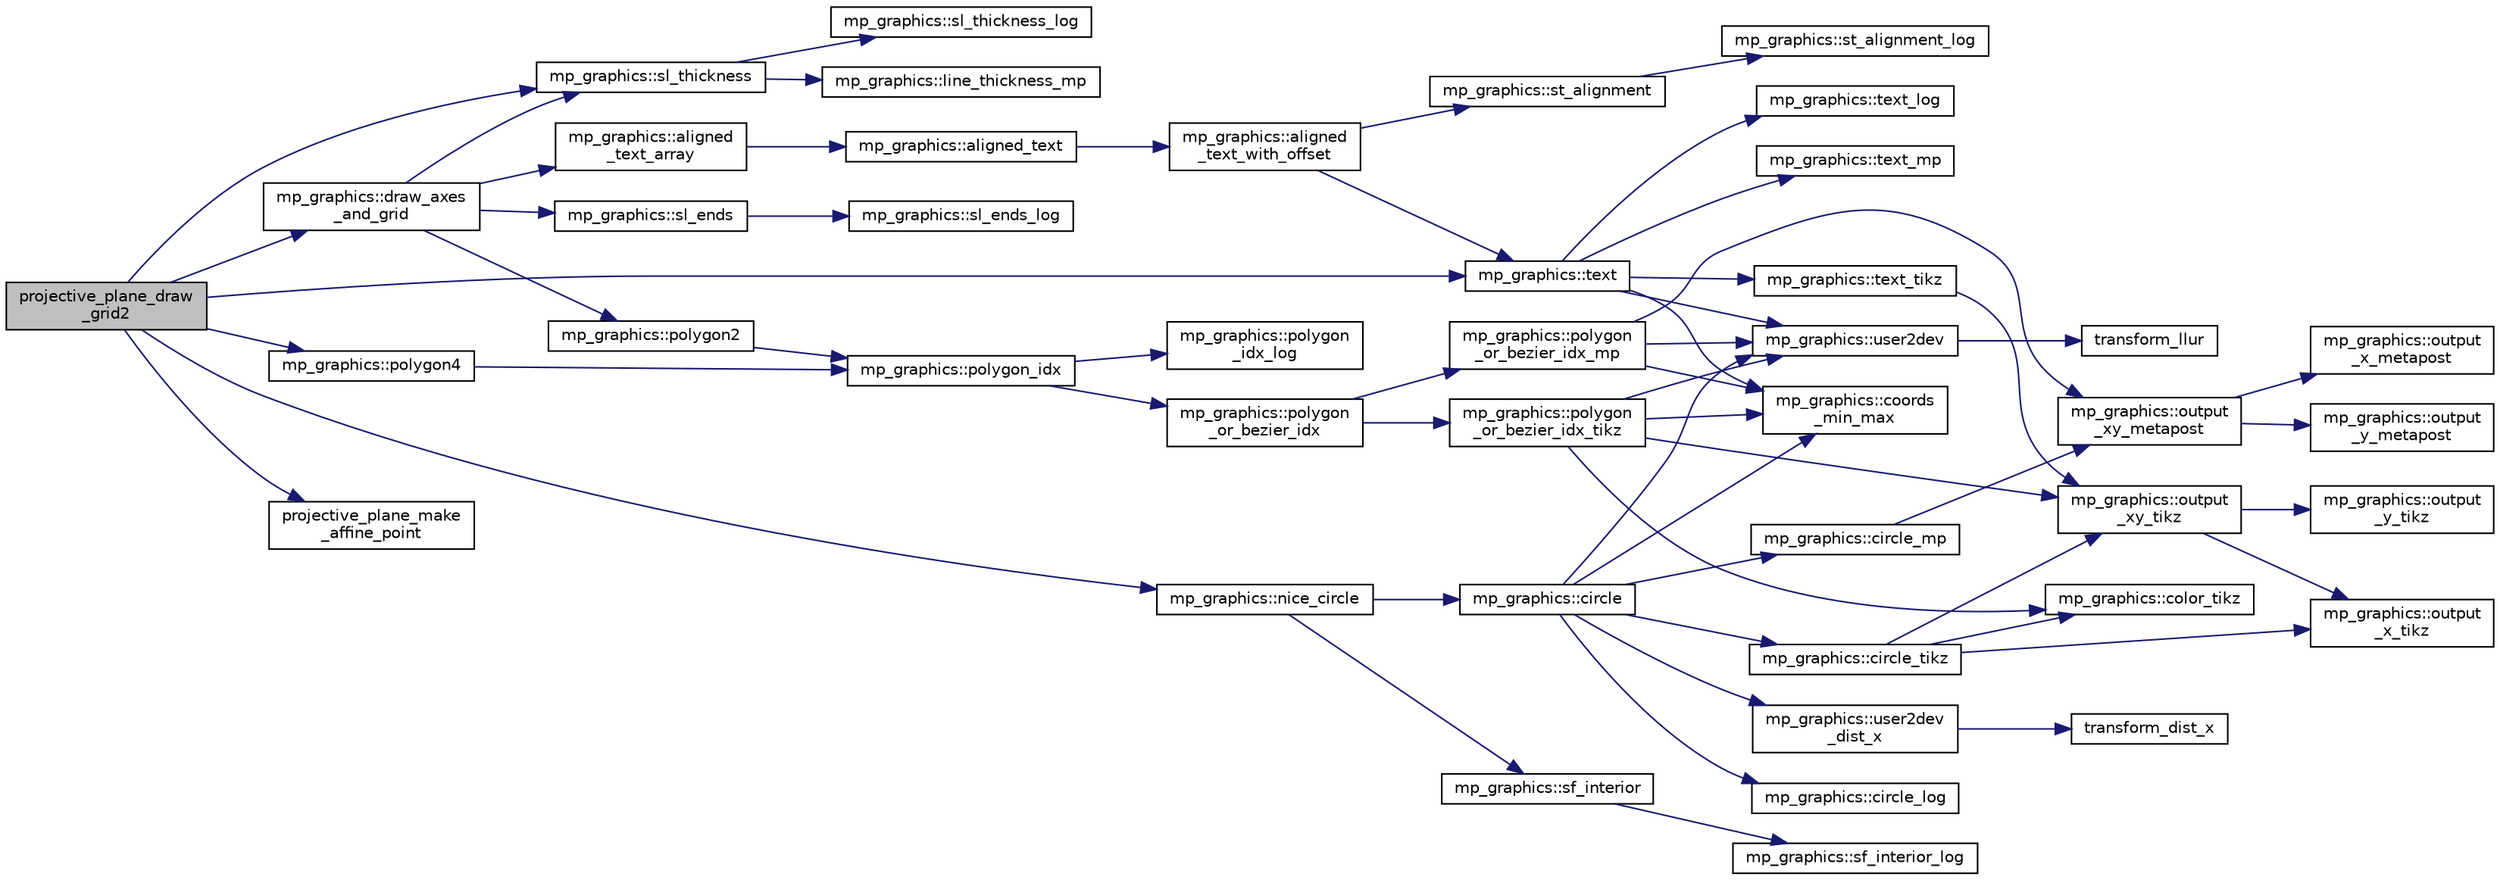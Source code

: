 digraph "projective_plane_draw_grid2"
{
  edge [fontname="Helvetica",fontsize="10",labelfontname="Helvetica",labelfontsize="10"];
  node [fontname="Helvetica",fontsize="10",shape=record];
  rankdir="LR";
  Node611 [label="projective_plane_draw\l_grid2",height=0.2,width=0.4,color="black", fillcolor="grey75", style="filled", fontcolor="black"];
  Node611 -> Node612 [color="midnightblue",fontsize="10",style="solid",fontname="Helvetica"];
  Node612 [label="mp_graphics::draw_axes\l_and_grid",height=0.2,width=0.4,color="black", fillcolor="white", style="filled",URL="$da/d2c/classmp__graphics.html#a50758b934912d486ff6e5fcbef74a1d0"];
  Node612 -> Node613 [color="midnightblue",fontsize="10",style="solid",fontname="Helvetica"];
  Node613 [label="mp_graphics::sl_thickness",height=0.2,width=0.4,color="black", fillcolor="white", style="filled",URL="$da/d2c/classmp__graphics.html#ac409a4e038d93b57dc977ceb3259e850"];
  Node613 -> Node614 [color="midnightblue",fontsize="10",style="solid",fontname="Helvetica"];
  Node614 [label="mp_graphics::line_thickness_mp",height=0.2,width=0.4,color="black", fillcolor="white", style="filled",URL="$da/d2c/classmp__graphics.html#ada686670b0e5c358f58c30b554822010"];
  Node613 -> Node615 [color="midnightblue",fontsize="10",style="solid",fontname="Helvetica"];
  Node615 [label="mp_graphics::sl_thickness_log",height=0.2,width=0.4,color="black", fillcolor="white", style="filled",URL="$da/d2c/classmp__graphics.html#a3356cadbf9e1ae81ae353c4014d5590a"];
  Node612 -> Node616 [color="midnightblue",fontsize="10",style="solid",fontname="Helvetica"];
  Node616 [label="mp_graphics::sl_ends",height=0.2,width=0.4,color="black", fillcolor="white", style="filled",URL="$da/d2c/classmp__graphics.html#a555d8a360035bd043aedba1563107551"];
  Node616 -> Node617 [color="midnightblue",fontsize="10",style="solid",fontname="Helvetica"];
  Node617 [label="mp_graphics::sl_ends_log",height=0.2,width=0.4,color="black", fillcolor="white", style="filled",URL="$da/d2c/classmp__graphics.html#af3c7852b230527041002aac41b8481fd"];
  Node612 -> Node618 [color="midnightblue",fontsize="10",style="solid",fontname="Helvetica"];
  Node618 [label="mp_graphics::polygon2",height=0.2,width=0.4,color="black", fillcolor="white", style="filled",URL="$da/d2c/classmp__graphics.html#ad4052be9dec4eeef879dcc8ca6d85d71"];
  Node618 -> Node619 [color="midnightblue",fontsize="10",style="solid",fontname="Helvetica"];
  Node619 [label="mp_graphics::polygon_idx",height=0.2,width=0.4,color="black", fillcolor="white", style="filled",URL="$da/d2c/classmp__graphics.html#a60729a478cad572ccb9df00b0f5988df"];
  Node619 -> Node620 [color="midnightblue",fontsize="10",style="solid",fontname="Helvetica"];
  Node620 [label="mp_graphics::polygon\l_idx_log",height=0.2,width=0.4,color="black", fillcolor="white", style="filled",URL="$da/d2c/classmp__graphics.html#aef990b1a5e84f4781ff613ce48fafe83"];
  Node619 -> Node621 [color="midnightblue",fontsize="10",style="solid",fontname="Helvetica"];
  Node621 [label="mp_graphics::polygon\l_or_bezier_idx",height=0.2,width=0.4,color="black", fillcolor="white", style="filled",URL="$da/d2c/classmp__graphics.html#ac67f20507b7b4f592e9ed90aaa1f472a"];
  Node621 -> Node622 [color="midnightblue",fontsize="10",style="solid",fontname="Helvetica"];
  Node622 [label="mp_graphics::polygon\l_or_bezier_idx_mp",height=0.2,width=0.4,color="black", fillcolor="white", style="filled",URL="$da/d2c/classmp__graphics.html#ac1c736f6c02abd6df696eb949c3513ac"];
  Node622 -> Node623 [color="midnightblue",fontsize="10",style="solid",fontname="Helvetica"];
  Node623 [label="mp_graphics::coords\l_min_max",height=0.2,width=0.4,color="black", fillcolor="white", style="filled",URL="$da/d2c/classmp__graphics.html#afa0af74da2afd1d00b2eeb5e25b4f596"];
  Node622 -> Node624 [color="midnightblue",fontsize="10",style="solid",fontname="Helvetica"];
  Node624 [label="mp_graphics::user2dev",height=0.2,width=0.4,color="black", fillcolor="white", style="filled",URL="$da/d2c/classmp__graphics.html#af087f5f4b08c72f67f5e35cc312070fb"];
  Node624 -> Node625 [color="midnightblue",fontsize="10",style="solid",fontname="Helvetica"];
  Node625 [label="transform_llur",height=0.2,width=0.4,color="black", fillcolor="white", style="filled",URL="$d9/d29/draw_8_c.html#af38b139f64e19404b9a944c7188d4aff"];
  Node622 -> Node626 [color="midnightblue",fontsize="10",style="solid",fontname="Helvetica"];
  Node626 [label="mp_graphics::output\l_xy_metapost",height=0.2,width=0.4,color="black", fillcolor="white", style="filled",URL="$da/d2c/classmp__graphics.html#a564e7d2700489eed72ea865b3acc14db"];
  Node626 -> Node627 [color="midnightblue",fontsize="10",style="solid",fontname="Helvetica"];
  Node627 [label="mp_graphics::output\l_x_metapost",height=0.2,width=0.4,color="black", fillcolor="white", style="filled",URL="$da/d2c/classmp__graphics.html#aee38beb59e940946cbb575cde90b9cfe"];
  Node626 -> Node628 [color="midnightblue",fontsize="10",style="solid",fontname="Helvetica"];
  Node628 [label="mp_graphics::output\l_y_metapost",height=0.2,width=0.4,color="black", fillcolor="white", style="filled",URL="$da/d2c/classmp__graphics.html#a41c9d8463dc57fa97bb9a1e0577980b6"];
  Node621 -> Node629 [color="midnightblue",fontsize="10",style="solid",fontname="Helvetica"];
  Node629 [label="mp_graphics::polygon\l_or_bezier_idx_tikz",height=0.2,width=0.4,color="black", fillcolor="white", style="filled",URL="$da/d2c/classmp__graphics.html#ae266ecef91f4cd8a6fd4054b17354370"];
  Node629 -> Node630 [color="midnightblue",fontsize="10",style="solid",fontname="Helvetica"];
  Node630 [label="mp_graphics::color_tikz",height=0.2,width=0.4,color="black", fillcolor="white", style="filled",URL="$da/d2c/classmp__graphics.html#a55d0835caab08eaf3e409096bbb91d63"];
  Node629 -> Node623 [color="midnightblue",fontsize="10",style="solid",fontname="Helvetica"];
  Node629 -> Node624 [color="midnightblue",fontsize="10",style="solid",fontname="Helvetica"];
  Node629 -> Node631 [color="midnightblue",fontsize="10",style="solid",fontname="Helvetica"];
  Node631 [label="mp_graphics::output\l_xy_tikz",height=0.2,width=0.4,color="black", fillcolor="white", style="filled",URL="$da/d2c/classmp__graphics.html#a640800bc67fec9ed441b27c71461e9c6"];
  Node631 -> Node632 [color="midnightblue",fontsize="10",style="solid",fontname="Helvetica"];
  Node632 [label="mp_graphics::output\l_x_tikz",height=0.2,width=0.4,color="black", fillcolor="white", style="filled",URL="$da/d2c/classmp__graphics.html#a311d4fb1c32d1eb0faeee055bb8badee"];
  Node631 -> Node633 [color="midnightblue",fontsize="10",style="solid",fontname="Helvetica"];
  Node633 [label="mp_graphics::output\l_y_tikz",height=0.2,width=0.4,color="black", fillcolor="white", style="filled",URL="$da/d2c/classmp__graphics.html#a0d6bddb89b4c58c82aa124dd003dda08"];
  Node612 -> Node634 [color="midnightblue",fontsize="10",style="solid",fontname="Helvetica"];
  Node634 [label="mp_graphics::aligned\l_text_array",height=0.2,width=0.4,color="black", fillcolor="white", style="filled",URL="$da/d2c/classmp__graphics.html#a19f2bd68d1090f43bb7b6567ad81b6b4"];
  Node634 -> Node635 [color="midnightblue",fontsize="10",style="solid",fontname="Helvetica"];
  Node635 [label="mp_graphics::aligned_text",height=0.2,width=0.4,color="black", fillcolor="white", style="filled",URL="$da/d2c/classmp__graphics.html#a52ca0d0e39640fe15c6a8bd8633c9e5a"];
  Node635 -> Node636 [color="midnightblue",fontsize="10",style="solid",fontname="Helvetica"];
  Node636 [label="mp_graphics::aligned\l_text_with_offset",height=0.2,width=0.4,color="black", fillcolor="white", style="filled",URL="$da/d2c/classmp__graphics.html#a3b5a8558ee721bd8b9ed36e732317679"];
  Node636 -> Node637 [color="midnightblue",fontsize="10",style="solid",fontname="Helvetica"];
  Node637 [label="mp_graphics::st_alignment",height=0.2,width=0.4,color="black", fillcolor="white", style="filled",URL="$da/d2c/classmp__graphics.html#ab897ac847368de2da4296c7f159cc5f9"];
  Node637 -> Node638 [color="midnightblue",fontsize="10",style="solid",fontname="Helvetica"];
  Node638 [label="mp_graphics::st_alignment_log",height=0.2,width=0.4,color="black", fillcolor="white", style="filled",URL="$da/d2c/classmp__graphics.html#a9f7aa1c186791f69881ddbf590835f3e"];
  Node636 -> Node639 [color="midnightblue",fontsize="10",style="solid",fontname="Helvetica"];
  Node639 [label="mp_graphics::text",height=0.2,width=0.4,color="black", fillcolor="white", style="filled",URL="$da/d2c/classmp__graphics.html#ae92ece77cf1942bfee760d6cf854b74b"];
  Node639 -> Node623 [color="midnightblue",fontsize="10",style="solid",fontname="Helvetica"];
  Node639 -> Node624 [color="midnightblue",fontsize="10",style="solid",fontname="Helvetica"];
  Node639 -> Node640 [color="midnightblue",fontsize="10",style="solid",fontname="Helvetica"];
  Node640 [label="mp_graphics::text_log",height=0.2,width=0.4,color="black", fillcolor="white", style="filled",URL="$da/d2c/classmp__graphics.html#a3a8320de1e68f3c290e138355f05f8ae"];
  Node639 -> Node641 [color="midnightblue",fontsize="10",style="solid",fontname="Helvetica"];
  Node641 [label="mp_graphics::text_mp",height=0.2,width=0.4,color="black", fillcolor="white", style="filled",URL="$da/d2c/classmp__graphics.html#ad30aeb75639e84d876dade51faa50bee"];
  Node639 -> Node642 [color="midnightblue",fontsize="10",style="solid",fontname="Helvetica"];
  Node642 [label="mp_graphics::text_tikz",height=0.2,width=0.4,color="black", fillcolor="white", style="filled",URL="$da/d2c/classmp__graphics.html#ac7e4333813701bcc76fc5eba7700bdbd"];
  Node642 -> Node631 [color="midnightblue",fontsize="10",style="solid",fontname="Helvetica"];
  Node611 -> Node639 [color="midnightblue",fontsize="10",style="solid",fontname="Helvetica"];
  Node611 -> Node613 [color="midnightblue",fontsize="10",style="solid",fontname="Helvetica"];
  Node611 -> Node643 [color="midnightblue",fontsize="10",style="solid",fontname="Helvetica"];
  Node643 [label="projective_plane_make\l_affine_point",height=0.2,width=0.4,color="black", fillcolor="white", style="filled",URL="$de/dea/plot_8_c.html#a54645ba8a7d4376663092cd4959cfb2f"];
  Node611 -> Node644 [color="midnightblue",fontsize="10",style="solid",fontname="Helvetica"];
  Node644 [label="mp_graphics::polygon4",height=0.2,width=0.4,color="black", fillcolor="white", style="filled",URL="$da/d2c/classmp__graphics.html#acb344e1e44ad9f7fb2d1e8d6ae5bbf53"];
  Node644 -> Node619 [color="midnightblue",fontsize="10",style="solid",fontname="Helvetica"];
  Node611 -> Node645 [color="midnightblue",fontsize="10",style="solid",fontname="Helvetica"];
  Node645 [label="mp_graphics::nice_circle",height=0.2,width=0.4,color="black", fillcolor="white", style="filled",URL="$da/d2c/classmp__graphics.html#a29055ee6a26b527757614c4e75911ade"];
  Node645 -> Node646 [color="midnightblue",fontsize="10",style="solid",fontname="Helvetica"];
  Node646 [label="mp_graphics::sf_interior",height=0.2,width=0.4,color="black", fillcolor="white", style="filled",URL="$da/d2c/classmp__graphics.html#a2db6a380fffb003254304ea9489a452b"];
  Node646 -> Node647 [color="midnightblue",fontsize="10",style="solid",fontname="Helvetica"];
  Node647 [label="mp_graphics::sf_interior_log",height=0.2,width=0.4,color="black", fillcolor="white", style="filled",URL="$da/d2c/classmp__graphics.html#ab805bb76ca29a586a45209d2ed00b085"];
  Node645 -> Node648 [color="midnightblue",fontsize="10",style="solid",fontname="Helvetica"];
  Node648 [label="mp_graphics::circle",height=0.2,width=0.4,color="black", fillcolor="white", style="filled",URL="$da/d2c/classmp__graphics.html#a0e1e32cdfd93dd41678a1dda2671ab6e"];
  Node648 -> Node623 [color="midnightblue",fontsize="10",style="solid",fontname="Helvetica"];
  Node648 -> Node624 [color="midnightblue",fontsize="10",style="solid",fontname="Helvetica"];
  Node648 -> Node649 [color="midnightblue",fontsize="10",style="solid",fontname="Helvetica"];
  Node649 [label="mp_graphics::user2dev\l_dist_x",height=0.2,width=0.4,color="black", fillcolor="white", style="filled",URL="$da/d2c/classmp__graphics.html#a0c6b0bda2fbf3a7baa984eba08a87478"];
  Node649 -> Node650 [color="midnightblue",fontsize="10",style="solid",fontname="Helvetica"];
  Node650 [label="transform_dist_x",height=0.2,width=0.4,color="black", fillcolor="white", style="filled",URL="$d9/d29/draw_8_c.html#ae3c6c150bc6ef27101af4a6eb7e5b33a"];
  Node648 -> Node651 [color="midnightblue",fontsize="10",style="solid",fontname="Helvetica"];
  Node651 [label="mp_graphics::circle_log",height=0.2,width=0.4,color="black", fillcolor="white", style="filled",URL="$da/d2c/classmp__graphics.html#a39416f00c1c310a76936674cdff82e49"];
  Node648 -> Node652 [color="midnightblue",fontsize="10",style="solid",fontname="Helvetica"];
  Node652 [label="mp_graphics::circle_mp",height=0.2,width=0.4,color="black", fillcolor="white", style="filled",URL="$da/d2c/classmp__graphics.html#af45ff3b26ab8578a58b17b3507578fc2"];
  Node652 -> Node626 [color="midnightblue",fontsize="10",style="solid",fontname="Helvetica"];
  Node648 -> Node653 [color="midnightblue",fontsize="10",style="solid",fontname="Helvetica"];
  Node653 [label="mp_graphics::circle_tikz",height=0.2,width=0.4,color="black", fillcolor="white", style="filled",URL="$da/d2c/classmp__graphics.html#a2130247d7df0f51620ccc91d17b713f7"];
  Node653 -> Node630 [color="midnightblue",fontsize="10",style="solid",fontname="Helvetica"];
  Node653 -> Node631 [color="midnightblue",fontsize="10",style="solid",fontname="Helvetica"];
  Node653 -> Node632 [color="midnightblue",fontsize="10",style="solid",fontname="Helvetica"];
}
